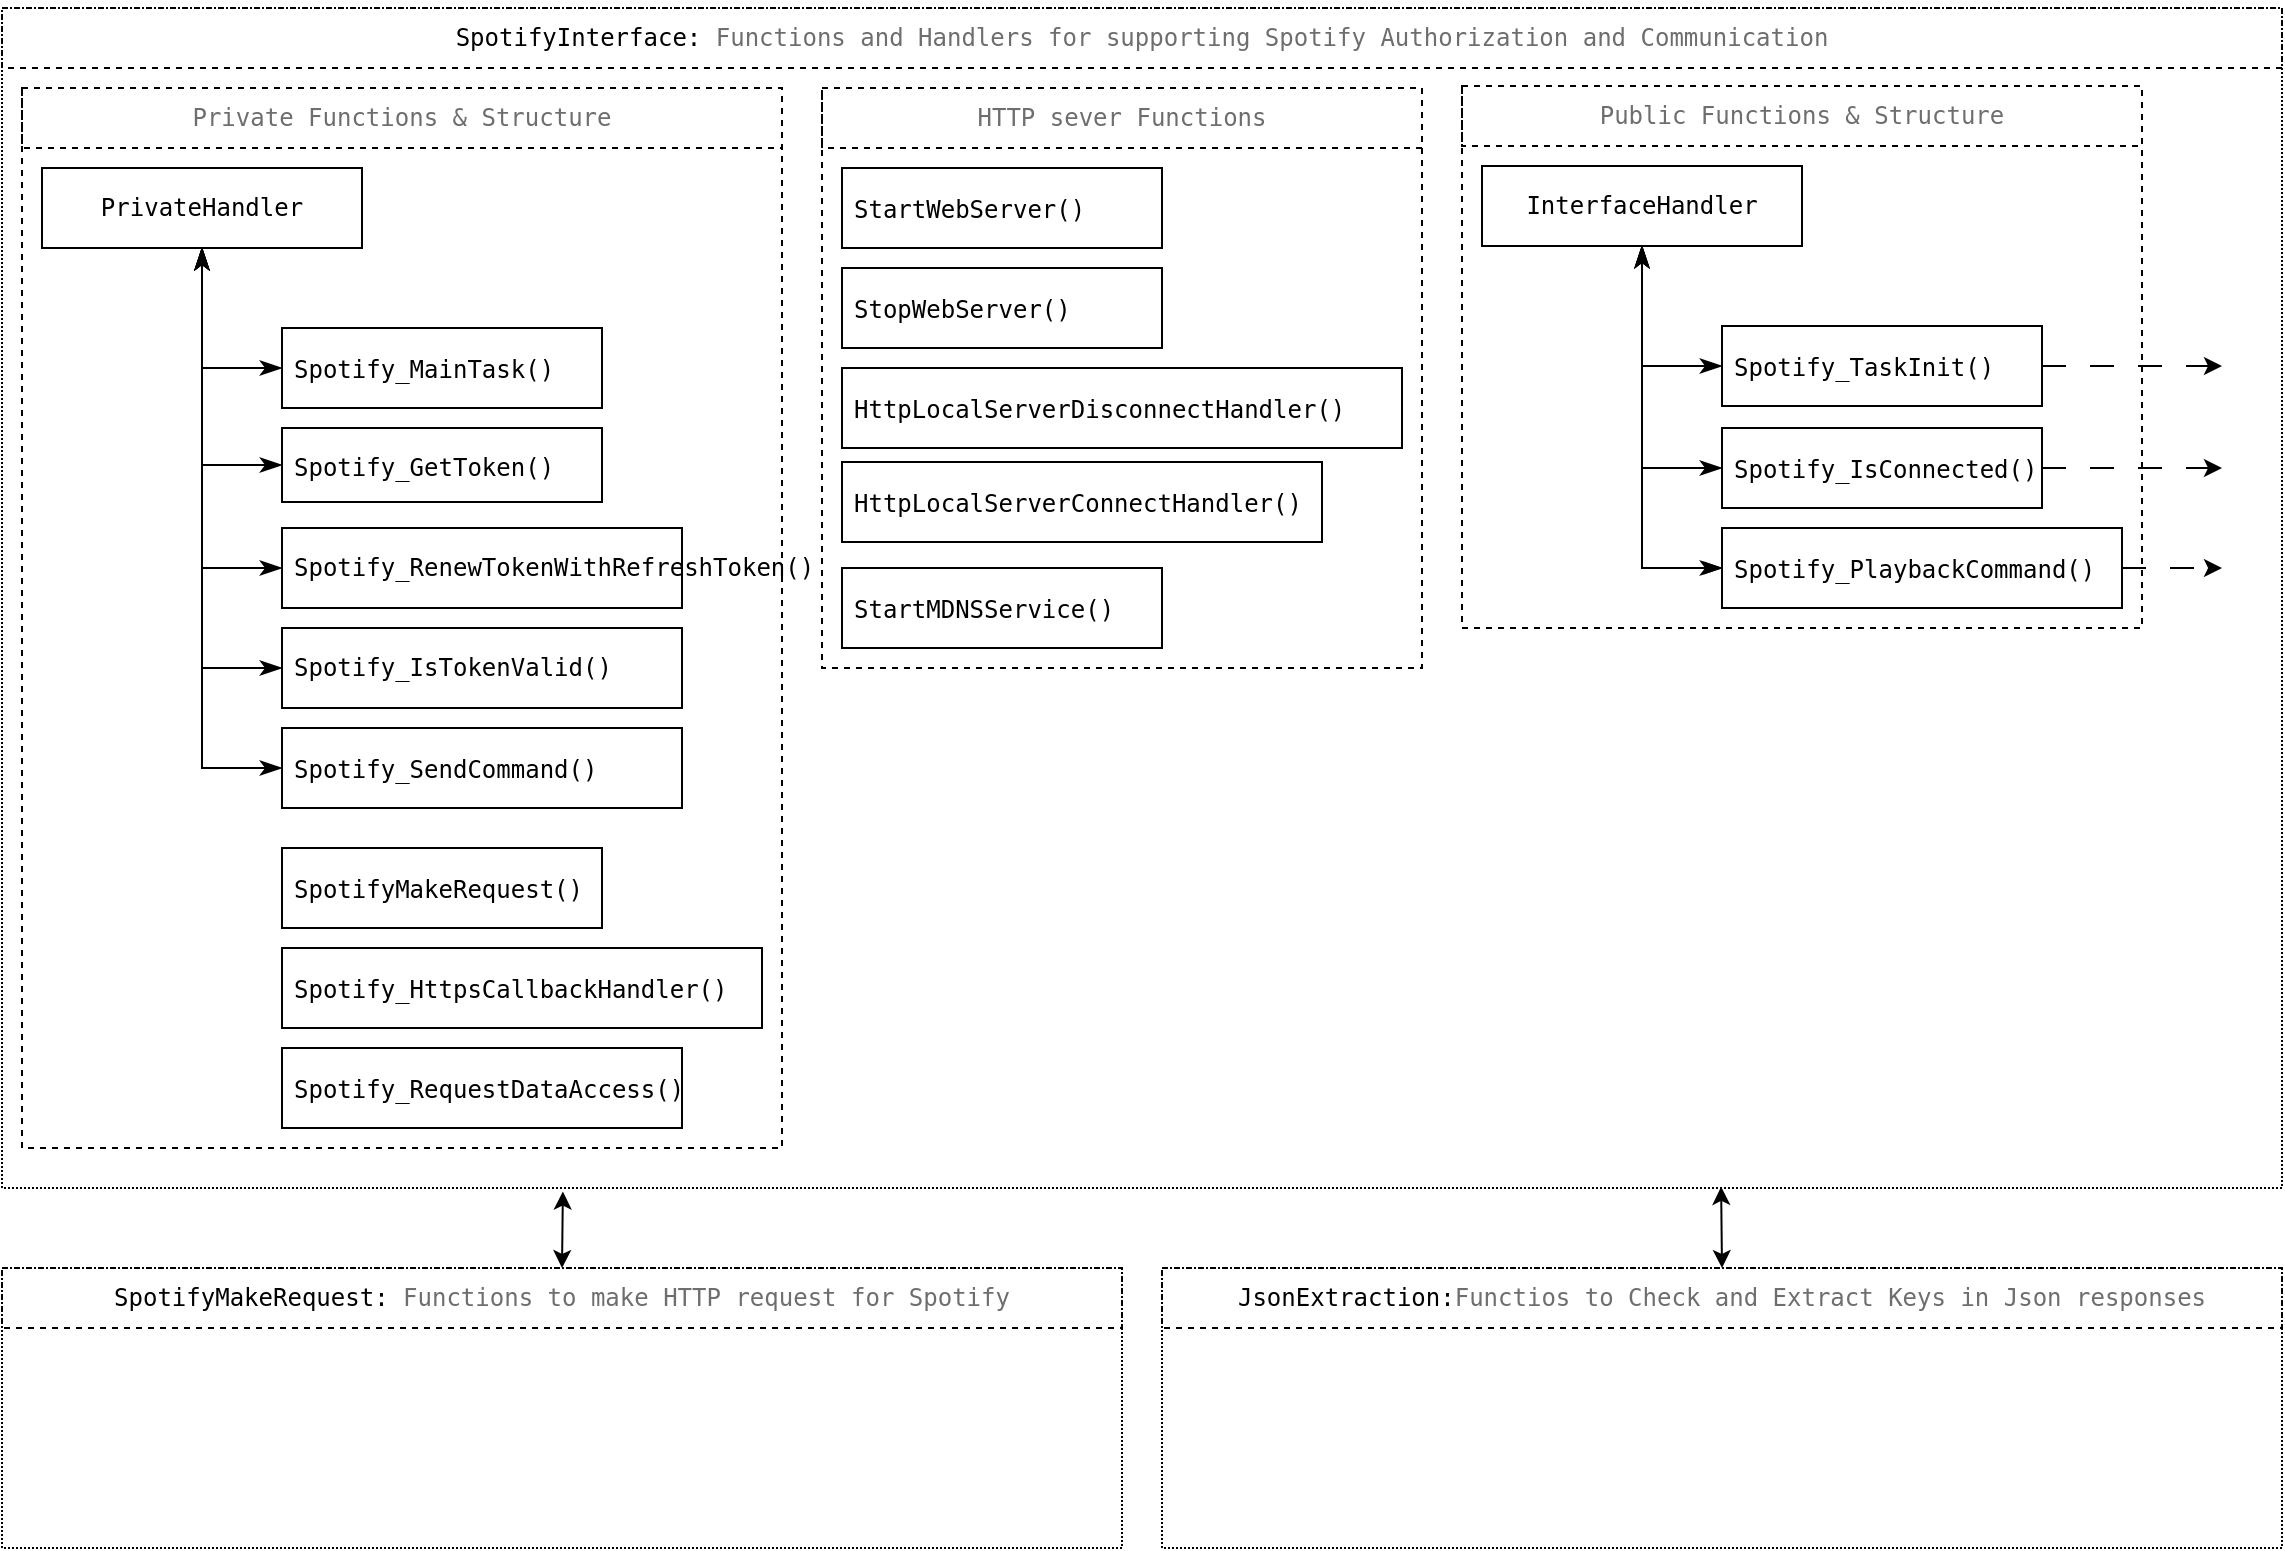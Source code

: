 <mxfile version="22.1.11" type="github">
  <diagram name="Page-1" id="jyJW4qe16mHeRe6o0_ro">
    <mxGraphModel dx="2290" dy="1272" grid="1" gridSize="10" guides="1" tooltips="1" connect="1" arrows="1" fold="1" page="1" pageScale="1" pageWidth="1169" pageHeight="827" math="0" shadow="0">
      <root>
        <mxCell id="0" />
        <mxCell id="1" parent="0" />
        <mxCell id="SlX6TtUru7p1GRX2GUD5-5" value="" style="rounded=0;whiteSpace=wrap;html=1;fillColor=none;dashed=1;dashPattern=1 1;" vertex="1" parent="1">
          <mxGeometry x="20" y="30" width="1140" height="590" as="geometry" />
        </mxCell>
        <mxCell id="ClCTwTJOBFiZKTtQUj_5-45" value="" style="rounded=0;whiteSpace=wrap;html=1;fontSize=16;fillColor=none;dashed=1;strokeColor=default;glass=0;shadow=0;" parent="1" vertex="1">
          <mxGeometry x="430" y="70" width="300" height="290" as="geometry" />
        </mxCell>
        <mxCell id="ClCTwTJOBFiZKTtQUj_5-2" value="" style="rounded=0;whiteSpace=wrap;html=1;fontSize=16;fillColor=none;dashed=1;strokeColor=default;glass=0;shadow=0;" parent="1" vertex="1">
          <mxGeometry x="750" y="69" width="340" height="271" as="geometry" />
        </mxCell>
        <mxCell id="ClCTwTJOBFiZKTtQUj_5-3" value="" style="rounded=0;whiteSpace=wrap;html=1;fontSize=16;fillColor=none;dashed=1;strokeColor=default;glass=0;shadow=0;" parent="1" vertex="1">
          <mxGeometry x="30" y="70" width="380" height="530" as="geometry" />
        </mxCell>
        <mxCell id="ClCTwTJOBFiZKTtQUj_5-6" style="edgeStyle=orthogonalEdgeStyle;rounded=0;orthogonalLoop=1;jettySize=auto;html=1;entryX=0;entryY=0.5;entryDx=0;entryDy=0;endArrow=classicThin;endFill=1;startArrow=classicThin;startFill=1;labelBackgroundColor=none;fontColor=default;" parent="1" source="ClCTwTJOBFiZKTtQUj_5-13" target="ClCTwTJOBFiZKTtQUj_5-37" edge="1">
          <mxGeometry relative="1" as="geometry" />
        </mxCell>
        <mxCell id="ClCTwTJOBFiZKTtQUj_5-9" style="edgeStyle=orthogonalEdgeStyle;rounded=0;orthogonalLoop=1;jettySize=auto;html=1;entryX=0;entryY=0.5;entryDx=0;entryDy=0;fontSize=12;startSize=8;endSize=8;endArrow=classicThin;endFill=1;startArrow=classicThin;startFill=1;" parent="1" source="ClCTwTJOBFiZKTtQUj_5-13" target="ClCTwTJOBFiZKTtQUj_5-35" edge="1">
          <mxGeometry relative="1" as="geometry" />
        </mxCell>
        <mxCell id="ClCTwTJOBFiZKTtQUj_5-13" value="&lt;pre&gt;InterfaceHandler&lt;/pre&gt;" style="rounded=0;whiteSpace=wrap;html=1;labelBackgroundColor=none;fillColor=none;" parent="1" vertex="1">
          <mxGeometry x="760" y="109" width="160" height="40" as="geometry" />
        </mxCell>
        <mxCell id="ClCTwTJOBFiZKTtQUj_5-14" value="&lt;div style=&quot;font-size: 13px;&quot;&gt;&lt;div style=&quot;color: rgb(204, 204, 204); font-family: &amp;quot;Droid Sans Mono&amp;quot;, &amp;quot;monospace&amp;quot;, monospace; font-weight: normal; line-height: 19px;&quot;&gt;&lt;div&gt;&lt;pre&gt;&lt;font style=&quot;font-size: 12px;&quot; color=&quot;#000000&quot;&gt;Spotify_MainTask()&lt;/font&gt;&lt;/pre&gt;&lt;/div&gt;&lt;/div&gt;&lt;/div&gt;" style="rounded=0;whiteSpace=wrap;html=1;labelBackgroundColor=none;spacingLeft=4;align=left;fillColor=none;" parent="1" vertex="1">
          <mxGeometry x="160" y="190" width="160" height="40" as="geometry" />
        </mxCell>
        <mxCell id="ClCTwTJOBFiZKTtQUj_5-15" value="&lt;div style=&quot;font-size: 13px;&quot;&gt;&lt;div style=&quot;color: rgb(204, 204, 204); font-family: &amp;quot;Droid Sans Mono&amp;quot;, &amp;quot;monospace&amp;quot;, monospace; font-weight: normal; line-height: 19px;&quot;&gt;&lt;div&gt;&lt;pre&gt;&lt;font style=&quot;font-size: 12px;&quot; color=&quot;#000000&quot;&gt;Spotify_GetToken()&lt;/font&gt;&lt;/pre&gt;&lt;/div&gt;&lt;/div&gt;&lt;/div&gt;" style="rounded=0;whiteSpace=wrap;html=1;labelBackgroundColor=none;spacingLeft=4;align=left;fillColor=none;" parent="1" vertex="1">
          <mxGeometry x="160" y="240" width="160" height="37" as="geometry" />
        </mxCell>
        <mxCell id="ClCTwTJOBFiZKTtQUj_5-16" value="&lt;div&gt;&lt;div style=&quot;color: rgb(204, 204, 204); font-family: &amp;quot;Droid Sans Mono&amp;quot;, &amp;quot;monospace&amp;quot;, monospace; font-weight: normal; line-height: 19px;&quot;&gt;&lt;div&gt;&lt;pre&gt;&lt;font color=&quot;#000000&quot;&gt;Spotify_RenewTokenWithRefreshToken&lt;/font&gt;&lt;font style=&quot;font-size: 12px;&quot; color=&quot;#000000&quot;&gt;()&lt;/font&gt;&lt;/pre&gt;&lt;/div&gt;&lt;/div&gt;&lt;/div&gt;" style="rounded=0;whiteSpace=wrap;html=1;labelBackgroundColor=none;spacingLeft=4;align=left;fillColor=none;" parent="1" vertex="1">
          <mxGeometry x="160" y="290" width="200" height="40" as="geometry" />
        </mxCell>
        <mxCell id="ClCTwTJOBFiZKTtQUj_5-17" value="&lt;div style=&quot;font-size: 13px;&quot;&gt;&lt;div style=&quot;color: rgb(204, 204, 204); font-family: &amp;quot;Droid Sans Mono&amp;quot;, &amp;quot;monospace&amp;quot;, monospace; font-weight: normal; line-height: 19px;&quot;&gt;&lt;div&gt;&lt;pre&gt;&lt;font style=&quot;font-size: 12px;&quot; color=&quot;#000000&quot;&gt;Spotify_SendCommand()&lt;/font&gt;&lt;/pre&gt;&lt;/div&gt;&lt;/div&gt;&lt;/div&gt;" style="rounded=0;whiteSpace=wrap;html=1;labelBackgroundColor=none;spacingLeft=4;align=left;fillColor=none;" parent="1" vertex="1">
          <mxGeometry x="160" y="390" width="200" height="40" as="geometry" />
        </mxCell>
        <mxCell id="ClCTwTJOBFiZKTtQUj_5-18" value="&lt;pre&gt;&lt;font style=&quot;font-size: 12px;&quot; color=&quot;#000000&quot;&gt;Spotify_IsTokenValid()&lt;/font&gt;&lt;/pre&gt;" style="rounded=0;whiteSpace=wrap;html=1;labelBackgroundColor=none;spacingLeft=4;align=left;fillColor=none;" parent="1" vertex="1">
          <mxGeometry x="160" y="340" width="200" height="40" as="geometry" />
        </mxCell>
        <mxCell id="ClCTwTJOBFiZKTtQUj_5-19" style="edgeStyle=orthogonalEdgeStyle;rounded=0;orthogonalLoop=1;jettySize=auto;html=1;entryX=0;entryY=0.5;entryDx=0;entryDy=0;fontSize=12;startSize=8;endSize=8;startArrow=classicThin;startFill=1;endArrow=classicThin;endFill=1;" parent="1" source="ClCTwTJOBFiZKTtQUj_5-24" target="ClCTwTJOBFiZKTtQUj_5-14" edge="1">
          <mxGeometry relative="1" as="geometry" />
        </mxCell>
        <mxCell id="ClCTwTJOBFiZKTtQUj_5-20" style="edgeStyle=orthogonalEdgeStyle;rounded=0;orthogonalLoop=1;jettySize=auto;html=1;entryX=0;entryY=0.5;entryDx=0;entryDy=0;fontSize=12;startSize=8;endSize=8;startArrow=classicThin;startFill=1;endArrow=classicThin;endFill=1;" parent="1" source="ClCTwTJOBFiZKTtQUj_5-24" target="ClCTwTJOBFiZKTtQUj_5-15" edge="1">
          <mxGeometry relative="1" as="geometry" />
        </mxCell>
        <mxCell id="ClCTwTJOBFiZKTtQUj_5-21" style="edgeStyle=orthogonalEdgeStyle;rounded=0;orthogonalLoop=1;jettySize=auto;html=1;entryX=0;entryY=0.5;entryDx=0;entryDy=0;fontSize=12;startSize=8;endSize=8;startArrow=classicThin;startFill=1;endArrow=classicThin;endFill=1;" parent="1" source="ClCTwTJOBFiZKTtQUj_5-24" target="ClCTwTJOBFiZKTtQUj_5-16" edge="1">
          <mxGeometry relative="1" as="geometry" />
        </mxCell>
        <mxCell id="ClCTwTJOBFiZKTtQUj_5-22" style="edgeStyle=orthogonalEdgeStyle;rounded=0;orthogonalLoop=1;jettySize=auto;html=1;entryX=0;entryY=0.5;entryDx=0;entryDy=0;fontSize=12;startSize=8;endSize=8;startArrow=classicThin;startFill=1;endArrow=classicThin;endFill=1;" parent="1" source="ClCTwTJOBFiZKTtQUj_5-24" target="ClCTwTJOBFiZKTtQUj_5-17" edge="1">
          <mxGeometry relative="1" as="geometry" />
        </mxCell>
        <mxCell id="ClCTwTJOBFiZKTtQUj_5-23" style="edgeStyle=orthogonalEdgeStyle;rounded=0;orthogonalLoop=1;jettySize=auto;html=1;entryX=0;entryY=0.5;entryDx=0;entryDy=0;fontSize=12;startSize=8;endSize=8;startArrow=classicThin;startFill=1;endArrow=classicThin;endFill=1;" parent="1" source="ClCTwTJOBFiZKTtQUj_5-24" target="ClCTwTJOBFiZKTtQUj_5-18" edge="1">
          <mxGeometry relative="1" as="geometry" />
        </mxCell>
        <mxCell id="ClCTwTJOBFiZKTtQUj_5-24" value="&lt;pre&gt;PrivateHandler&lt;/pre&gt;" style="rounded=0;whiteSpace=wrap;html=1;labelBackgroundColor=none;fillColor=none;" parent="1" vertex="1">
          <mxGeometry x="40" y="110" width="160" height="40" as="geometry" />
        </mxCell>
        <mxCell id="ClCTwTJOBFiZKTtQUj_5-25" style="edgeStyle=orthogonalEdgeStyle;rounded=0;orthogonalLoop=1;jettySize=auto;html=1;entryX=0.5;entryY=1;entryDx=0;entryDy=0;fontSize=12;startSize=8;endSize=8;endArrow=classicThin;endFill=1;startArrow=classicThin;startFill=1;" parent="1" source="ClCTwTJOBFiZKTtQUj_5-37" target="ClCTwTJOBFiZKTtQUj_5-13" edge="1">
          <mxGeometry relative="1" as="geometry">
            <Array as="points">
              <mxPoint x="840" y="310" />
            </Array>
          </mxGeometry>
        </mxCell>
        <mxCell id="ClCTwTJOBFiZKTtQUj_5-27" style="edgeStyle=orthogonalEdgeStyle;rounded=0;orthogonalLoop=1;jettySize=auto;html=1;exitX=0;exitY=0.5;exitDx=0;exitDy=0;entryX=0;entryY=0.5;entryDx=0;entryDy=0;" parent="1" edge="1">
          <mxGeometry relative="1" as="geometry">
            <mxPoint x="880" y="460" as="sourcePoint" />
            <mxPoint x="880" y="460" as="targetPoint" />
          </mxGeometry>
        </mxCell>
        <mxCell id="ClCTwTJOBFiZKTtQUj_5-29" style="edgeStyle=orthogonalEdgeStyle;rounded=0;orthogonalLoop=1;jettySize=auto;html=1;entryX=0.5;entryY=1;entryDx=0;entryDy=0;fontSize=12;startSize=8;endSize=8;endArrow=classicThin;endFill=1;startArrow=classicThin;startFill=1;exitX=0;exitY=0.5;exitDx=0;exitDy=0;" parent="1" source="ClCTwTJOBFiZKTtQUj_5-31" target="ClCTwTJOBFiZKTtQUj_5-13" edge="1">
          <mxGeometry relative="1" as="geometry">
            <Array as="points">
              <mxPoint x="880" y="260" />
              <mxPoint x="840" y="260" />
            </Array>
          </mxGeometry>
        </mxCell>
        <mxCell id="ClCTwTJOBFiZKTtQUj_5-30" style="edgeStyle=orthogonalEdgeStyle;rounded=0;orthogonalLoop=1;jettySize=auto;html=1;dashed=1;dashPattern=12 12;" parent="1" source="ClCTwTJOBFiZKTtQUj_5-31" edge="1">
          <mxGeometry relative="1" as="geometry">
            <mxPoint x="1130" y="260" as="targetPoint" />
          </mxGeometry>
        </mxCell>
        <mxCell id="ClCTwTJOBFiZKTtQUj_5-31" value="&lt;div style=&quot;font-size: 13px;&quot;&gt;&lt;div style=&quot;color: rgb(204, 204, 204); font-family: &amp;quot;Droid Sans Mono&amp;quot;, &amp;quot;monospace&amp;quot;, monospace; font-weight: normal; line-height: 19px;&quot;&gt;&lt;div&gt;&lt;pre&gt;&lt;font style=&quot;font-size: 12px;&quot; color=&quot;#000000&quot;&gt;Spotify_IsConnected()&lt;/font&gt;&lt;/pre&gt;&lt;/div&gt;&lt;/div&gt;&lt;/div&gt;" style="rounded=0;whiteSpace=wrap;html=1;labelBackgroundColor=none;align=left;spacingLeft=4;fillColor=none;" parent="1" vertex="1">
          <mxGeometry x="880" y="240" width="160" height="40" as="geometry" />
        </mxCell>
        <mxCell id="ClCTwTJOBFiZKTtQUj_5-34" style="edgeStyle=orthogonalEdgeStyle;rounded=0;orthogonalLoop=1;jettySize=auto;html=1;dashed=1;dashPattern=12 12;" parent="1" source="ClCTwTJOBFiZKTtQUj_5-35" edge="1">
          <mxGeometry relative="1" as="geometry">
            <mxPoint x="1130" y="209" as="targetPoint" />
          </mxGeometry>
        </mxCell>
        <mxCell id="ClCTwTJOBFiZKTtQUj_5-35" value="&lt;div style=&quot;font-size: 13px;&quot;&gt;&lt;div style=&quot;color: rgb(204, 204, 204); font-family: &amp;quot;Droid Sans Mono&amp;quot;, &amp;quot;monospace&amp;quot;, monospace; font-weight: normal; line-height: 19px;&quot;&gt;&lt;div&gt;&lt;pre&gt;&lt;font style=&quot;font-size: 12px;&quot; color=&quot;#000000&quot;&gt;Spotify_TaskInit()&lt;/font&gt;&lt;/pre&gt;&lt;/div&gt;&lt;/div&gt;&lt;/div&gt;" style="rounded=0;whiteSpace=wrap;html=1;labelBackgroundColor=none;align=left;spacingLeft=4;fillColor=none;" parent="1" vertex="1">
          <mxGeometry x="880" y="189" width="160" height="40" as="geometry" />
        </mxCell>
        <mxCell id="ClCTwTJOBFiZKTtQUj_5-36" style="edgeStyle=orthogonalEdgeStyle;rounded=0;orthogonalLoop=1;jettySize=auto;html=1;dashed=1;dashPattern=12 12;" parent="1" source="ClCTwTJOBFiZKTtQUj_5-37" edge="1">
          <mxGeometry relative="1" as="geometry">
            <mxPoint x="1130" y="310" as="targetPoint" />
          </mxGeometry>
        </mxCell>
        <mxCell id="ClCTwTJOBFiZKTtQUj_5-37" value="&lt;div style=&quot;font-size: 13px;&quot;&gt;&lt;div style=&quot;color: rgb(204, 204, 204); font-family: &amp;quot;Droid Sans Mono&amp;quot;, &amp;quot;monospace&amp;quot;, monospace; font-weight: normal; line-height: 19px;&quot;&gt;&lt;div&gt;&lt;pre&gt;&lt;font style=&quot;font-size: 12px;&quot; color=&quot;#000000&quot;&gt;Spotify_PlaybackCommand()&lt;/font&gt;&lt;/pre&gt;&lt;/div&gt;&lt;/div&gt;&lt;/div&gt;" style="rounded=0;whiteSpace=wrap;html=1;labelBackgroundColor=none;align=left;spacingLeft=4;fillColor=none;" parent="1" vertex="1">
          <mxGeometry x="880" y="290" width="200" height="40" as="geometry" />
        </mxCell>
        <mxCell id="ClCTwTJOBFiZKTtQUj_5-38" value="&lt;pre style=&quot;font-size: 12px;&quot;&gt;Private Functions &amp;amp; Structure&lt;/pre&gt;" style="text;whiteSpace=wrap;html=1;fontSize=12;verticalAlign=middle;fontColor=#6E6E6E;align=center;strokeColor=default;dashed=1;" parent="1" vertex="1">
          <mxGeometry x="30" y="70" width="380" height="30" as="geometry" />
        </mxCell>
        <mxCell id="ClCTwTJOBFiZKTtQUj_5-39" value="&lt;pre style=&quot;font-size: 12px;&quot;&gt;Public Functions &amp;amp; Structure&lt;/pre&gt;" style="text;whiteSpace=wrap;html=1;fontSize=12;verticalAlign=middle;fontColor=#6E6E6E;align=center;strokeColor=default;dashed=1;" parent="1" vertex="1">
          <mxGeometry x="750" y="69" width="340" height="30" as="geometry" />
        </mxCell>
        <mxCell id="ClCTwTJOBFiZKTtQUj_5-40" value="&lt;div style=&quot;font-size: 13px;&quot;&gt;&lt;div style=&quot;color: rgb(204, 204, 204); font-family: &amp;quot;Droid Sans Mono&amp;quot;, &amp;quot;monospace&amp;quot;, monospace; font-weight: normal; line-height: 19px;&quot;&gt;&lt;div&gt;&lt;pre&gt;&lt;font style=&quot;font-size: 12px;&quot; color=&quot;#000000&quot;&gt;StartWebServer()&lt;/font&gt;&lt;/pre&gt;&lt;/div&gt;&lt;/div&gt;&lt;/div&gt;" style="rounded=0;whiteSpace=wrap;html=1;labelBackgroundColor=none;align=left;spacingLeft=4;fillColor=none;" parent="1" vertex="1">
          <mxGeometry x="440" y="110" width="160" height="40" as="geometry" />
        </mxCell>
        <mxCell id="ClCTwTJOBFiZKTtQUj_5-41" value="&lt;div style=&quot;font-size: 13px;&quot;&gt;&lt;div style=&quot;color: rgb(204, 204, 204); font-family: &amp;quot;Droid Sans Mono&amp;quot;, &amp;quot;monospace&amp;quot;, monospace; font-weight: normal; line-height: 19px;&quot;&gt;&lt;div&gt;&lt;pre&gt;&lt;font style=&quot;font-size: 12px;&quot; color=&quot;#000000&quot;&gt;StopWebServer()&lt;/font&gt;&lt;/pre&gt;&lt;/div&gt;&lt;/div&gt;&lt;/div&gt;" style="rounded=0;whiteSpace=wrap;html=1;labelBackgroundColor=none;align=left;spacingLeft=4;fillColor=none;" parent="1" vertex="1">
          <mxGeometry x="440" y="160" width="160" height="40" as="geometry" />
        </mxCell>
        <mxCell id="ClCTwTJOBFiZKTtQUj_5-42" value="&lt;div style=&quot;font-size: 13px;&quot;&gt;&lt;div style=&quot;color: rgb(204, 204, 204); font-family: &amp;quot;Droid Sans Mono&amp;quot;, &amp;quot;monospace&amp;quot;, monospace; font-weight: normal; line-height: 19px;&quot;&gt;&lt;div&gt;&lt;pre&gt;&lt;font style=&quot;font-size: 12px;&quot; color=&quot;#000000&quot;&gt;HttpLocalServerDisconnectHandler()&lt;/font&gt;&lt;/pre&gt;&lt;/div&gt;&lt;/div&gt;&lt;/div&gt;" style="rounded=0;whiteSpace=wrap;html=1;labelBackgroundColor=none;align=left;spacingLeft=4;fillColor=none;" parent="1" vertex="1">
          <mxGeometry x="440" y="210" width="280" height="40" as="geometry" />
        </mxCell>
        <mxCell id="ClCTwTJOBFiZKTtQUj_5-43" value="&lt;div style=&quot;font-size: 13px;&quot;&gt;&lt;div style=&quot;color: rgb(204, 204, 204); font-family: &amp;quot;Droid Sans Mono&amp;quot;, &amp;quot;monospace&amp;quot;, monospace; font-weight: normal; line-height: 19px;&quot;&gt;&lt;div&gt;&lt;pre&gt;&lt;font style=&quot;font-size: 12px;&quot; color=&quot;#000000&quot;&gt;HttpLocalServerConnectHandler()&lt;/font&gt;&lt;/pre&gt;&lt;/div&gt;&lt;/div&gt;&lt;/div&gt;" style="rounded=0;whiteSpace=wrap;html=1;labelBackgroundColor=none;align=left;spacingLeft=4;fillColor=none;" parent="1" vertex="1">
          <mxGeometry x="440" y="257" width="240" height="40" as="geometry" />
        </mxCell>
        <mxCell id="ClCTwTJOBFiZKTtQUj_5-44" value="&lt;div style=&quot;font-size: 13px;&quot;&gt;&lt;div style=&quot;color: rgb(204, 204, 204); font-family: &amp;quot;Droid Sans Mono&amp;quot;, &amp;quot;monospace&amp;quot;, monospace; font-weight: normal; line-height: 19px;&quot;&gt;&lt;div&gt;&lt;pre&gt;&lt;font style=&quot;font-size: 12px;&quot; color=&quot;#000000&quot;&gt;StartMDNSService()&lt;/font&gt;&lt;/pre&gt;&lt;/div&gt;&lt;/div&gt;&lt;/div&gt;" style="rounded=0;whiteSpace=wrap;html=1;labelBackgroundColor=none;align=left;spacingLeft=4;fillColor=none;" parent="1" vertex="1">
          <mxGeometry x="440" y="310" width="160" height="40" as="geometry" />
        </mxCell>
        <mxCell id="ClCTwTJOBFiZKTtQUj_5-46" value="&lt;pre style=&quot;font-size: 12px;&quot;&gt;HTTP sever Functions&lt;/pre&gt;" style="text;whiteSpace=wrap;html=1;fontSize=12;verticalAlign=middle;fontColor=#6E6E6E;align=center;strokeColor=default;dashed=1;" parent="1" vertex="1">
          <mxGeometry x="430" y="70" width="300" height="30" as="geometry" />
        </mxCell>
        <mxCell id="SlX6TtUru7p1GRX2GUD5-1" value="&lt;div style=&quot;font-size: 13px;&quot;&gt;&lt;div style=&quot;color: rgb(204, 204, 204); font-family: &amp;quot;Droid Sans Mono&amp;quot;, &amp;quot;monospace&amp;quot;, monospace; font-weight: normal; line-height: 19px;&quot;&gt;&lt;div&gt;&lt;pre&gt;&lt;font style=&quot;font-size: 12px;&quot; color=&quot;#000000&quot;&gt;SpotifyMakeRequest()&lt;/font&gt;&lt;/pre&gt;&lt;/div&gt;&lt;/div&gt;&lt;/div&gt;" style="rounded=0;whiteSpace=wrap;html=1;labelBackgroundColor=none;align=left;spacingLeft=4;fillColor=none;" vertex="1" parent="1">
          <mxGeometry x="160" y="450" width="160" height="40" as="geometry" />
        </mxCell>
        <mxCell id="SlX6TtUru7p1GRX2GUD5-2" value="&lt;div style=&quot;font-size: 13px;&quot;&gt;&lt;div style=&quot;color: rgb(204, 204, 204); font-family: &amp;quot;Droid Sans Mono&amp;quot;, &amp;quot;monospace&amp;quot;, monospace; font-weight: normal; line-height: 19px;&quot;&gt;&lt;div&gt;&lt;pre&gt;&lt;font style=&quot;font-size: 12px;&quot; color=&quot;#000000&quot;&gt;Spotify_HttpsCallbackHandler()&lt;/font&gt;&lt;/pre&gt;&lt;/div&gt;&lt;/div&gt;&lt;/div&gt;" style="rounded=0;whiteSpace=wrap;html=1;labelBackgroundColor=none;align=left;spacingLeft=4;fillColor=none;" vertex="1" parent="1">
          <mxGeometry x="160" y="500" width="240" height="40" as="geometry" />
        </mxCell>
        <mxCell id="SlX6TtUru7p1GRX2GUD5-3" value="&lt;div style=&quot;font-size: 13px;&quot;&gt;&lt;div style=&quot;color: rgb(204, 204, 204); font-family: &amp;quot;Droid Sans Mono&amp;quot;, &amp;quot;monospace&amp;quot;, monospace; font-weight: normal; line-height: 19px;&quot;&gt;&lt;div&gt;&lt;pre&gt;&lt;font style=&quot;font-size: 12px;&quot; color=&quot;#000000&quot;&gt;Spotify_RequestDataAccess()&lt;/font&gt;&lt;/pre&gt;&lt;/div&gt;&lt;/div&gt;&lt;/div&gt;" style="rounded=0;whiteSpace=wrap;html=1;labelBackgroundColor=none;align=left;spacingLeft=4;fillColor=none;" vertex="1" parent="1">
          <mxGeometry x="160" y="550" width="200" height="40" as="geometry" />
        </mxCell>
        <mxCell id="SlX6TtUru7p1GRX2GUD5-6" value="" style="rounded=0;whiteSpace=wrap;html=1;fillColor=none;dashed=1;dashPattern=1 1;" vertex="1" parent="1">
          <mxGeometry x="20" y="660" width="560" height="140" as="geometry" />
        </mxCell>
        <mxCell id="SlX6TtUru7p1GRX2GUD5-7" value="" style="rounded=0;whiteSpace=wrap;html=1;fillColor=none;dashed=1;dashPattern=1 1;" vertex="1" parent="1">
          <mxGeometry x="600" y="660" width="560" height="140" as="geometry" />
        </mxCell>
        <mxCell id="SlX6TtUru7p1GRX2GUD5-8" value="&lt;pre&gt;&lt;font color=&quot;#000000&quot; style=&quot;font-size: 12px;&quot;&gt;SpotifyMakeRequest: &lt;/font&gt;Functions to make HTTP request for Spotify&lt;/pre&gt;" style="text;whiteSpace=wrap;html=1;fontSize=12;verticalAlign=middle;fontColor=#6E6E6E;align=center;strokeColor=default;dashed=1;" vertex="1" parent="1">
          <mxGeometry x="20" y="660" width="560" height="30" as="geometry" />
        </mxCell>
        <mxCell id="SlX6TtUru7p1GRX2GUD5-9" value="&lt;pre&gt;&lt;font color=&quot;#000000&quot; style=&quot;font-size: 12px;&quot;&gt;JsonExtraction:&lt;/font&gt;Functios to Check and Extract Keys in Json responses&lt;/pre&gt;" style="text;whiteSpace=wrap;html=1;fontSize=12;verticalAlign=middle;fontColor=#6E6E6E;align=center;strokeColor=default;dashed=1;" vertex="1" parent="1">
          <mxGeometry x="600" y="660" width="560" height="30" as="geometry" />
        </mxCell>
        <mxCell id="SlX6TtUru7p1GRX2GUD5-13" value="&lt;pre&gt;&lt;font color=&quot;#000000&quot; style=&quot;font-size: 12px;&quot;&gt;SpotifyInterface: &lt;/font&gt;Functions and Handlers for supporting Spotify Authorization and Communication&lt;/pre&gt;" style="text;whiteSpace=wrap;html=1;fontSize=12;verticalAlign=middle;fontColor=#6E6E6E;align=center;strokeColor=default;dashed=1;" vertex="1" parent="1">
          <mxGeometry x="20" y="30" width="1140" height="30" as="geometry" />
        </mxCell>
        <mxCell id="SlX6TtUru7p1GRX2GUD5-17" value="" style="endArrow=classic;startArrow=classic;html=1;rounded=0;entryX=0.754;entryY=0.999;entryDx=0;entryDy=0;exitX=0.5;exitY=0;exitDx=0;exitDy=0;entryPerimeter=0;" edge="1" parent="1" source="SlX6TtUru7p1GRX2GUD5-9" target="SlX6TtUru7p1GRX2GUD5-5">
          <mxGeometry width="50" height="50" relative="1" as="geometry">
            <mxPoint x="850" y="680" as="sourcePoint" />
            <mxPoint x="900" y="630" as="targetPoint" />
          </mxGeometry>
        </mxCell>
        <mxCell id="SlX6TtUru7p1GRX2GUD5-19" value="" style="endArrow=classic;startArrow=classic;html=1;rounded=0;exitX=0.5;exitY=0;exitDx=0;exitDy=0;entryX=0.246;entryY=1.003;entryDx=0;entryDy=0;entryPerimeter=0;" edge="1" parent="1" source="SlX6TtUru7p1GRX2GUD5-8" target="SlX6TtUru7p1GRX2GUD5-5">
          <mxGeometry width="50" height="50" relative="1" as="geometry">
            <mxPoint x="460" y="640" as="sourcePoint" />
            <mxPoint x="510" y="590" as="targetPoint" />
          </mxGeometry>
        </mxCell>
      </root>
    </mxGraphModel>
  </diagram>
</mxfile>
